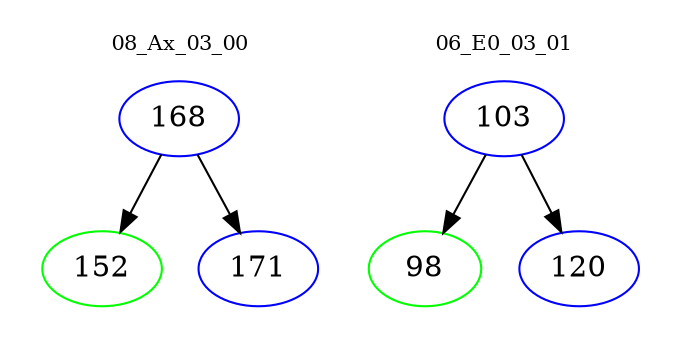 digraph{
subgraph cluster_0 {
color = white
label = "08_Ax_03_00";
fontsize=10;
T0_168 [label="168", color="blue"]
T0_168 -> T0_152 [color="black"]
T0_152 [label="152", color="green"]
T0_168 -> T0_171 [color="black"]
T0_171 [label="171", color="blue"]
}
subgraph cluster_1 {
color = white
label = "06_E0_03_01";
fontsize=10;
T1_103 [label="103", color="blue"]
T1_103 -> T1_98 [color="black"]
T1_98 [label="98", color="green"]
T1_103 -> T1_120 [color="black"]
T1_120 [label="120", color="blue"]
}
}
